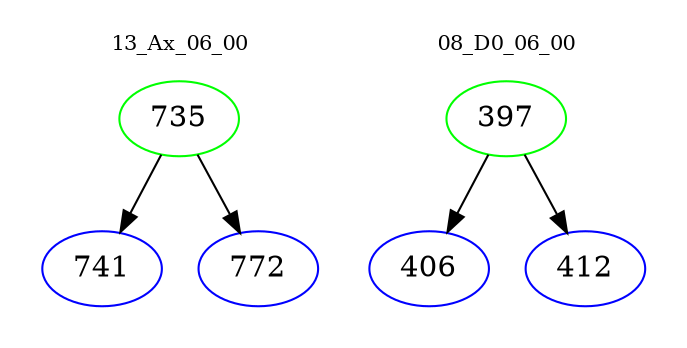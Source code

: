 digraph{
subgraph cluster_0 {
color = white
label = "13_Ax_06_00";
fontsize=10;
T0_735 [label="735", color="green"]
T0_735 -> T0_741 [color="black"]
T0_741 [label="741", color="blue"]
T0_735 -> T0_772 [color="black"]
T0_772 [label="772", color="blue"]
}
subgraph cluster_1 {
color = white
label = "08_D0_06_00";
fontsize=10;
T1_397 [label="397", color="green"]
T1_397 -> T1_406 [color="black"]
T1_406 [label="406", color="blue"]
T1_397 -> T1_412 [color="black"]
T1_412 [label="412", color="blue"]
}
}
